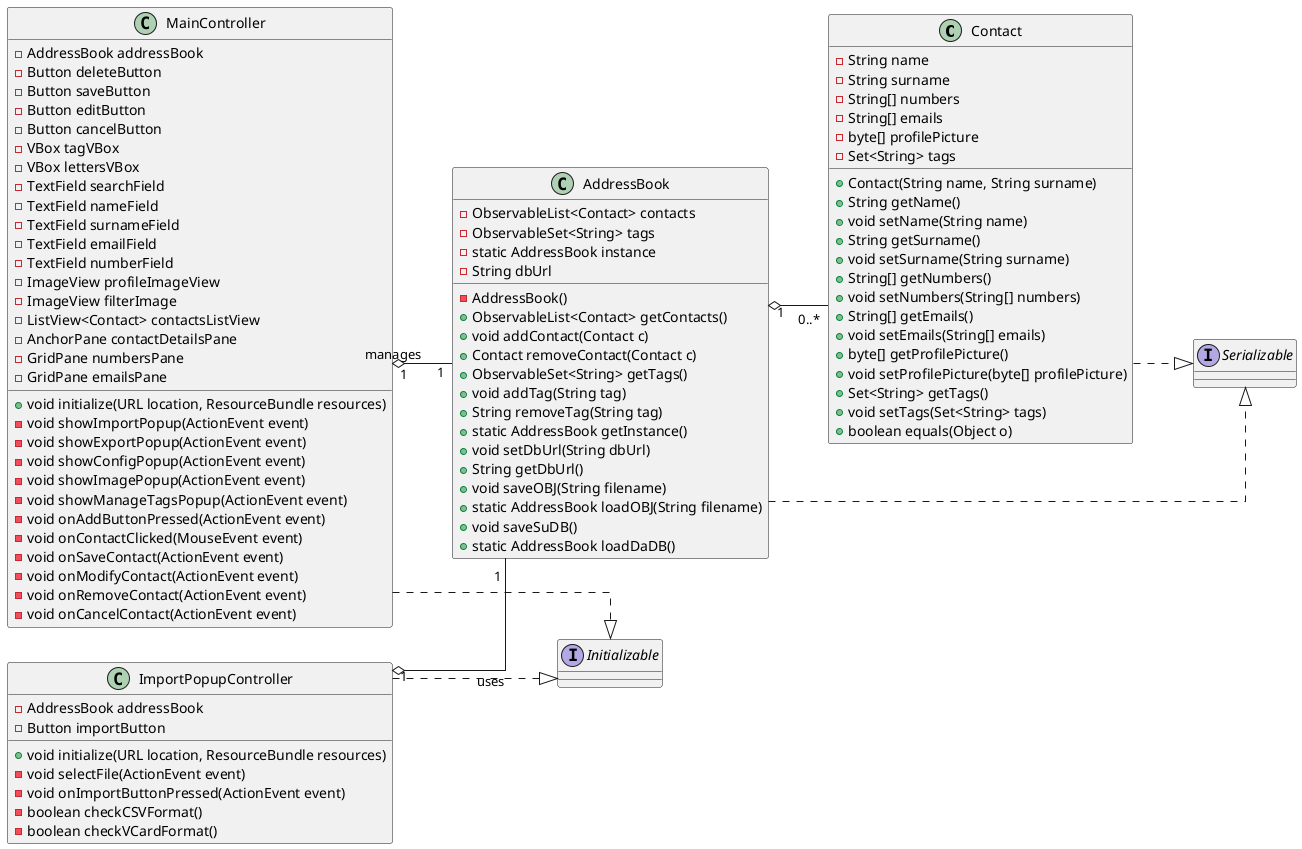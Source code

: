 @startuml DiagrammaDelleClassi
skinparam linetype ortho
left to right direction

class Contact {
    - String name 
    - String surname 
    - String[] numbers
    - String[] emails
    - byte[] profilePicture
    - Set<String> tags

    + Contact(String name, String surname)
    + String getName()
    + void setName(String name)
    + String getSurname()
    + void setSurname(String surname)
    + String[] getNumbers()
    + void setNumbers(String[] numbers)
    + String[] getEmails()
    + void setEmails(String[] emails)
    + byte[] getProfilePicture()
    + void setProfilePicture(byte[] profilePicture)
    + Set<String> getTags()
    + void setTags(Set<String> tags)
    + boolean equals(Object o)
    
}
class AddressBook {
    - ObservableList<Contact> contacts
    - ObservableSet<String> tags
    - static AddressBook instance
    - String dbUrl 
    - AddressBook()
    + ObservableList<Contact> getContacts()
    + void addContact(Contact c)
    + Contact removeContact(Contact c)
    + ObservableSet<String> getTags()
    + void addTag(String tag)
    + String removeTag(String tag)
    + static AddressBook getInstance()
    + void setDbUrl(String dbUrl)
    + String getDbUrl()
    + void saveOBJ(String filename)
    + static AddressBook loadOBJ(String filename)
    + void saveSuDB()
    + static AddressBook loadDaDB()
    
}

interface Serializable

Contact ..|> Serializable
AddressBook ..|> Serializable
AddressBook "1" o-- "0..*" Contact

class MainController {
    - AddressBook addressBook
    - Button deleteButton
    - Button saveButton
    - Button editButton
    - Button cancelButton
    - VBox tagVBox
    - VBox lettersVBox
    - TextField searchField
    - TextField nameField
    - TextField surnameField
    - TextField emailField
    - TextField numberField
    - ImageView profileImageView
    - ImageView filterImage
    - ListView<Contact> contactsListView
    - AnchorPane contactDetailsPane
    - GridPane numbersPane
    - GridPane emailsPane
    + void initialize(URL location, ResourceBundle resources)
    - void showImportPopup(ActionEvent event)
    - void showExportPopup(ActionEvent event)
    - void showConfigPopup(ActionEvent event)
    - void showImagePopup(ActionEvent event)
    - void showManageTagsPopup(ActionEvent event)
    - void onAddButtonPressed(ActionEvent event)
    - void onContactClicked(MouseEvent event)
    - void onSaveContact(ActionEvent event)
    - void onModifyContact(ActionEvent event)
    - void onRemoveContact(ActionEvent event)
    - void onCancelContact(ActionEvent event)
}


interface Initializable
MainController ..|> Initializable
MainController "1" o-- "1" AddressBook : manages

class ImportPopupController {
    - AddressBook addressBook
    - Button importButton
    + void initialize(URL location, ResourceBundle resources)
    - void selectFile(ActionEvent event)
    - void onImportButtonPressed(ActionEvent event)
    - boolean checkCSVFormat()
    - boolean checkVCardFormat()
}

ImportPopupController ..|> Initializable
ImportPopupController "1" o-- "1" AddressBook:uses
@enduml